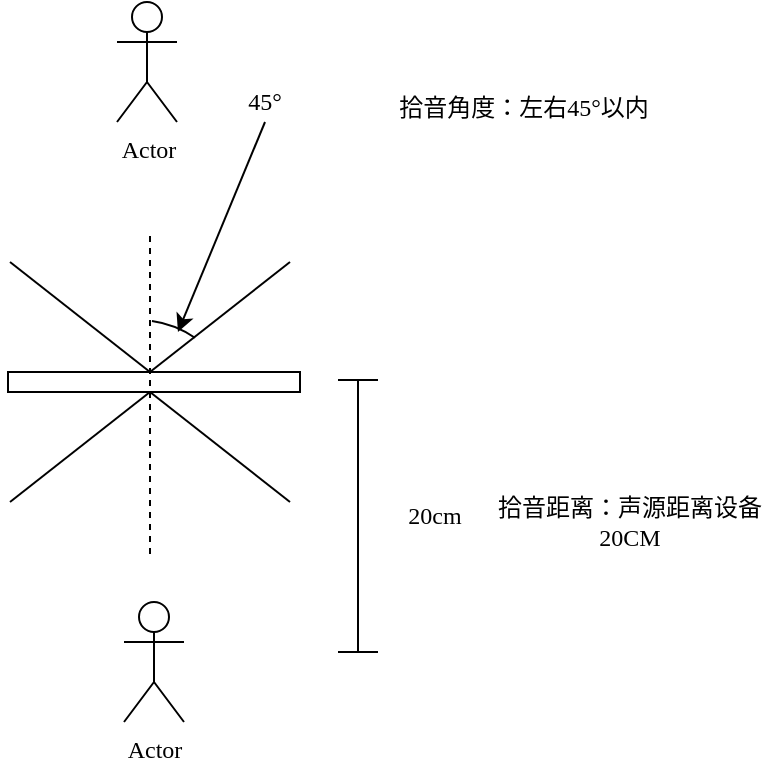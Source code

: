 <mxfile version="24.9.0" pages="6">
  <diagram name="第 1 页" id="-Ex-bv__NY5-L_4m72vB">
    <mxGraphModel dx="1434" dy="792" grid="1" gridSize="10" guides="1" tooltips="1" connect="1" arrows="1" fold="1" page="1" pageScale="1" pageWidth="827" pageHeight="1169" math="0" shadow="0">
      <root>
        <mxCell id="0" />
        <mxCell id="1" parent="0" />
        <mxCell id="li_xshxgts1lUiiYM2_Y-1" value="" style="rounded=0;whiteSpace=wrap;html=1;" parent="1" vertex="1">
          <mxGeometry x="329" y="335" width="146" height="10" as="geometry" />
        </mxCell>
        <mxCell id="li_xshxgts1lUiiYM2_Y-2" value="" style="endArrow=none;html=1;" parent="1" edge="1">
          <mxGeometry width="50" height="50" relative="1" as="geometry">
            <mxPoint x="400" y="335" as="sourcePoint" />
            <mxPoint x="470" y="280" as="targetPoint" />
          </mxGeometry>
        </mxCell>
        <mxCell id="li_xshxgts1lUiiYM2_Y-3" value="" style="endArrow=none;html=1;" parent="1" edge="1">
          <mxGeometry width="50" height="50" relative="1" as="geometry">
            <mxPoint x="400" y="335" as="sourcePoint" />
            <mxPoint x="330" y="280" as="targetPoint" />
          </mxGeometry>
        </mxCell>
        <mxCell id="li_xshxgts1lUiiYM2_Y-4" value="" style="endArrow=none;dashed=1;html=1;" parent="1" edge="1">
          <mxGeometry width="50" height="50" relative="1" as="geometry">
            <mxPoint x="400" y="426" as="sourcePoint" />
            <mxPoint x="400" y="266" as="targetPoint" />
          </mxGeometry>
        </mxCell>
        <mxCell id="li_xshxgts1lUiiYM2_Y-5" value="" style="endArrow=none;html=1;" parent="1" edge="1">
          <mxGeometry width="50" height="50" relative="1" as="geometry">
            <mxPoint x="400" y="345" as="sourcePoint" />
            <mxPoint x="470" y="400" as="targetPoint" />
          </mxGeometry>
        </mxCell>
        <mxCell id="li_xshxgts1lUiiYM2_Y-6" value="" style="endArrow=none;html=1;" parent="1" edge="1">
          <mxGeometry width="50" height="50" relative="1" as="geometry">
            <mxPoint x="400" y="345" as="sourcePoint" />
            <mxPoint x="330" y="400" as="targetPoint" />
          </mxGeometry>
        </mxCell>
        <mxCell id="li_xshxgts1lUiiYM2_Y-7" style="edgeStyle=none;rounded=0;orthogonalLoop=1;jettySize=auto;html=1;exitX=0.5;exitY=1;exitDx=0;exitDy=0;entryX=0.019;entryY=0.547;entryDx=0;entryDy=0;entryPerimeter=0;" parent="1" source="li_xshxgts1lUiiYM2_Y-8" target="li_xshxgts1lUiiYM2_Y-9" edge="1">
          <mxGeometry relative="1" as="geometry" />
        </mxCell>
        <mxCell id="li_xshxgts1lUiiYM2_Y-8" value="&lt;font face=&quot;阿里巴巴普惠体&quot;&gt;45°&lt;/font&gt;" style="text;html=1;strokeColor=none;fillColor=none;align=center;verticalAlign=middle;whiteSpace=wrap;rounded=0;" parent="1" vertex="1">
          <mxGeometry x="435" y="190" width="45" height="20" as="geometry" />
        </mxCell>
        <mxCell id="li_xshxgts1lUiiYM2_Y-9" value="" style="verticalLabelPosition=bottom;verticalAlign=top;html=1;shape=mxgraph.basic.arc;startAngle=0.689;endAngle=0.763;rotation=120;" parent="1" vertex="1">
          <mxGeometry x="344" y="309" width="100" height="100" as="geometry" />
        </mxCell>
        <mxCell id="li_xshxgts1lUiiYM2_Y-10" value="拾音角度：左右45°以内" style="text;html=1;strokeColor=none;fillColor=none;align=center;verticalAlign=middle;whiteSpace=wrap;rounded=0;fontFamily=阿里巴巴普惠体;" parent="1" vertex="1">
          <mxGeometry x="512" y="153" width="150" height="100" as="geometry" />
        </mxCell>
        <mxCell id="li_xshxgts1lUiiYM2_Y-11" value="" style="shape=crossbar;whiteSpace=wrap;html=1;rounded=1;fontFamily=阿里巴巴普惠体;rotation=90;" parent="1" vertex="1">
          <mxGeometry x="436" y="397" width="136" height="20" as="geometry" />
        </mxCell>
        <mxCell id="li_xshxgts1lUiiYM2_Y-12" value="Actor" style="shape=umlActor;verticalLabelPosition=bottom;verticalAlign=top;html=1;outlineConnect=0;fontFamily=阿里巴巴普惠体;" parent="1" vertex="1">
          <mxGeometry x="387" y="450" width="30" height="60" as="geometry" />
        </mxCell>
        <mxCell id="li_xshxgts1lUiiYM2_Y-13" value="&lt;font face=&quot;阿里巴巴普惠体&quot;&gt;20cm&lt;/font&gt;" style="text;html=1;strokeColor=none;fillColor=none;align=center;verticalAlign=middle;whiteSpace=wrap;rounded=0;" parent="1" vertex="1">
          <mxGeometry x="520" y="397" width="45" height="20" as="geometry" />
        </mxCell>
        <mxCell id="li_xshxgts1lUiiYM2_Y-14" value="拾音距离：声源距离设备20CM" style="text;html=1;strokeColor=none;fillColor=none;align=center;verticalAlign=middle;whiteSpace=wrap;rounded=0;fontFamily=阿里巴巴普惠体;" parent="1" vertex="1">
          <mxGeometry x="565" y="360" width="150" height="100" as="geometry" />
        </mxCell>
        <mxCell id="li_xshxgts1lUiiYM2_Y-15" value="Actor" style="shape=umlActor;verticalLabelPosition=bottom;verticalAlign=top;html=1;outlineConnect=0;fontFamily=阿里巴巴普惠体;" parent="1" vertex="1">
          <mxGeometry x="383.5" y="150" width="30" height="60" as="geometry" />
        </mxCell>
      </root>
    </mxGraphModel>
  </diagram>
  <diagram name="第 2 页" id="7O8I8uAV7FdAI0g3vPqw">
    <mxGraphModel dx="1420" dy="830" grid="0" gridSize="10" guides="1" tooltips="1" connect="1" arrows="1" fold="1" page="1" pageScale="1" pageWidth="827" pageHeight="1169" math="0" shadow="0">
      <root>
        <mxCell id="dIxO3gTB5N52apyUr7lA-0" />
        <mxCell id="dIxO3gTB5N52apyUr7lA-1" parent="dIxO3gTB5N52apyUr7lA-0" />
        <mxCell id="BYpamrehWQWMwG-a8YBX-0" value="" style="rounded=0;whiteSpace=wrap;html=1;" parent="dIxO3gTB5N52apyUr7lA-1" vertex="1">
          <mxGeometry x="329" y="335" width="146" height="10" as="geometry" />
        </mxCell>
        <mxCell id="BYpamrehWQWMwG-a8YBX-1" value="" style="endArrow=none;html=1;" parent="dIxO3gTB5N52apyUr7lA-1" edge="1">
          <mxGeometry width="50" height="50" relative="1" as="geometry">
            <mxPoint x="400" y="335" as="sourcePoint" />
            <mxPoint x="470" y="280" as="targetPoint" />
          </mxGeometry>
        </mxCell>
        <mxCell id="BYpamrehWQWMwG-a8YBX-2" value="" style="endArrow=none;html=1;" parent="dIxO3gTB5N52apyUr7lA-1" edge="1">
          <mxGeometry width="50" height="50" relative="1" as="geometry">
            <mxPoint x="400" y="335" as="sourcePoint" />
            <mxPoint x="330" y="280" as="targetPoint" />
          </mxGeometry>
        </mxCell>
        <mxCell id="BYpamrehWQWMwG-a8YBX-3" value="" style="endArrow=none;dashed=1;html=1;" parent="dIxO3gTB5N52apyUr7lA-1" edge="1">
          <mxGeometry width="50" height="50" relative="1" as="geometry">
            <mxPoint x="400" y="426" as="sourcePoint" />
            <mxPoint x="400" y="266" as="targetPoint" />
          </mxGeometry>
        </mxCell>
        <mxCell id="BYpamrehWQWMwG-a8YBX-4" value="" style="endArrow=none;html=1;" parent="dIxO3gTB5N52apyUr7lA-1" edge="1">
          <mxGeometry width="50" height="50" relative="1" as="geometry">
            <mxPoint x="400" y="345" as="sourcePoint" />
            <mxPoint x="470" y="400" as="targetPoint" />
          </mxGeometry>
        </mxCell>
        <mxCell id="BYpamrehWQWMwG-a8YBX-5" value="" style="endArrow=none;html=1;" parent="dIxO3gTB5N52apyUr7lA-1" edge="1">
          <mxGeometry width="50" height="50" relative="1" as="geometry">
            <mxPoint x="400" y="345" as="sourcePoint" />
            <mxPoint x="330" y="400" as="targetPoint" />
          </mxGeometry>
        </mxCell>
        <mxCell id="BYpamrehWQWMwG-a8YBX-6" style="edgeStyle=none;rounded=0;orthogonalLoop=1;jettySize=auto;html=1;exitX=0.5;exitY=1;exitDx=0;exitDy=0;entryX=0.019;entryY=0.547;entryDx=0;entryDy=0;entryPerimeter=0;" parent="dIxO3gTB5N52apyUr7lA-1" source="BYpamrehWQWMwG-a8YBX-7" target="BYpamrehWQWMwG-a8YBX-8" edge="1">
          <mxGeometry relative="1" as="geometry" />
        </mxCell>
        <mxCell id="BYpamrehWQWMwG-a8YBX-7" value="&lt;font face=&quot;阿里巴巴普惠体&quot;&gt;45°&lt;/font&gt;" style="text;html=1;strokeColor=none;fillColor=none;align=center;verticalAlign=middle;whiteSpace=wrap;rounded=0;" parent="dIxO3gTB5N52apyUr7lA-1" vertex="1">
          <mxGeometry x="435" y="190" width="45" height="20" as="geometry" />
        </mxCell>
        <mxCell id="BYpamrehWQWMwG-a8YBX-8" value="" style="verticalLabelPosition=bottom;verticalAlign=top;html=1;shape=mxgraph.basic.arc;startAngle=0.689;endAngle=0.763;rotation=120;" parent="dIxO3gTB5N52apyUr7lA-1" vertex="1">
          <mxGeometry x="344" y="309" width="100" height="100" as="geometry" />
        </mxCell>
        <mxCell id="BYpamrehWQWMwG-a8YBX-9" value="拾音角度：左右45°以内" style="text;html=1;strokeColor=none;fillColor=none;align=center;verticalAlign=middle;whiteSpace=wrap;rounded=0;fontFamily=阿里巴巴普惠体;" parent="dIxO3gTB5N52apyUr7lA-1" vertex="1">
          <mxGeometry x="500" y="160" width="150" height="100" as="geometry" />
        </mxCell>
        <mxCell id="BYpamrehWQWMwG-a8YBX-10" value="" style="shape=crossbar;whiteSpace=wrap;html=1;rounded=1;fontFamily=阿里巴巴普惠体;rotation=90;" parent="dIxO3gTB5N52apyUr7lA-1" vertex="1">
          <mxGeometry x="436" y="397" width="136" height="20" as="geometry" />
        </mxCell>
        <mxCell id="BYpamrehWQWMwG-a8YBX-11" value="Actor" style="shape=umlActor;verticalLabelPosition=bottom;verticalAlign=top;html=1;outlineConnect=0;fontFamily=阿里巴巴普惠体;" parent="dIxO3gTB5N52apyUr7lA-1" vertex="1">
          <mxGeometry x="387" y="450" width="30" height="60" as="geometry" />
        </mxCell>
        <mxCell id="BYpamrehWQWMwG-a8YBX-12" value="&lt;font face=&quot;阿里巴巴普惠体&quot;&gt;70cm&lt;/font&gt;" style="text;html=1;strokeColor=none;fillColor=none;align=center;verticalAlign=middle;whiteSpace=wrap;rounded=0;" parent="dIxO3gTB5N52apyUr7lA-1" vertex="1">
          <mxGeometry x="520" y="397" width="45" height="20" as="geometry" />
        </mxCell>
        <mxCell id="BYpamrehWQWMwG-a8YBX-13" value="拾音距离：声源距离设备70CM以内" style="text;html=1;strokeColor=none;fillColor=none;align=center;verticalAlign=middle;whiteSpace=wrap;rounded=0;fontFamily=阿里巴巴普惠体;" parent="dIxO3gTB5N52apyUr7lA-1" vertex="1">
          <mxGeometry x="565" y="360" width="150" height="100" as="geometry" />
        </mxCell>
        <mxCell id="BYpamrehWQWMwG-a8YBX-14" value="Actor" style="shape=umlActor;verticalLabelPosition=bottom;verticalAlign=top;html=1;outlineConnect=0;fontFamily=阿里巴巴普惠体;" parent="dIxO3gTB5N52apyUr7lA-1" vertex="1">
          <mxGeometry x="383.5" y="150" width="30" height="60" as="geometry" />
        </mxCell>
      </root>
    </mxGraphModel>
  </diagram>
  <diagram name="第 3 页" id="8A3xG2muw8K8OOfOU4RO">
    <mxGraphModel dx="1420" dy="830" grid="1" gridSize="10" guides="1" tooltips="1" connect="1" arrows="1" fold="1" page="1" pageScale="1" pageWidth="827" pageHeight="1169" math="0" shadow="0">
      <root>
        <mxCell id="9uN9b2mZpLI1ILA12XIP-0" />
        <mxCell id="9uN9b2mZpLI1ILA12XIP-1" parent="9uN9b2mZpLI1ILA12XIP-0" />
        <mxCell id="LkZmNu9JuCH83Toxa7I_-0" value="" style="rounded=0;whiteSpace=wrap;html=1;fontStyle=1" parent="9uN9b2mZpLI1ILA12XIP-1" vertex="1">
          <mxGeometry x="380" y="335" width="40" height="35" as="geometry" />
        </mxCell>
        <mxCell id="LkZmNu9JuCH83Toxa7I_-1" value="" style="endArrow=none;html=1;" parent="9uN9b2mZpLI1ILA12XIP-1" edge="1">
          <mxGeometry width="50" height="50" relative="1" as="geometry">
            <mxPoint x="400" y="335" as="sourcePoint" />
            <mxPoint x="470" y="280" as="targetPoint" />
          </mxGeometry>
        </mxCell>
        <mxCell id="LkZmNu9JuCH83Toxa7I_-2" value="" style="endArrow=none;html=1;" parent="9uN9b2mZpLI1ILA12XIP-1" edge="1">
          <mxGeometry width="50" height="50" relative="1" as="geometry">
            <mxPoint x="400" y="335" as="sourcePoint" />
            <mxPoint x="330" y="280" as="targetPoint" />
          </mxGeometry>
        </mxCell>
        <mxCell id="LkZmNu9JuCH83Toxa7I_-3" value="" style="endArrow=none;dashed=1;html=1;" parent="9uN9b2mZpLI1ILA12XIP-1" edge="1">
          <mxGeometry width="50" height="50" relative="1" as="geometry">
            <mxPoint x="400" y="426" as="sourcePoint" />
            <mxPoint x="400" y="266" as="targetPoint" />
          </mxGeometry>
        </mxCell>
        <mxCell id="LkZmNu9JuCH83Toxa7I_-4" value="" style="endArrow=none;html=1;" parent="9uN9b2mZpLI1ILA12XIP-1" edge="1">
          <mxGeometry width="50" height="50" relative="1" as="geometry">
            <mxPoint x="400" y="372" as="sourcePoint" />
            <mxPoint x="470" y="427" as="targetPoint" />
          </mxGeometry>
        </mxCell>
        <mxCell id="LkZmNu9JuCH83Toxa7I_-5" value="" style="endArrow=none;html=1;" parent="9uN9b2mZpLI1ILA12XIP-1" edge="1">
          <mxGeometry width="50" height="50" relative="1" as="geometry">
            <mxPoint x="400" y="372" as="sourcePoint" />
            <mxPoint x="330" y="427" as="targetPoint" />
          </mxGeometry>
        </mxCell>
        <mxCell id="LkZmNu9JuCH83Toxa7I_-6" style="edgeStyle=none;rounded=0;orthogonalLoop=1;jettySize=auto;html=1;exitX=0.5;exitY=1;exitDx=0;exitDy=0;entryX=0.019;entryY=0.547;entryDx=0;entryDy=0;entryPerimeter=0;" parent="9uN9b2mZpLI1ILA12XIP-1" source="LkZmNu9JuCH83Toxa7I_-7" target="LkZmNu9JuCH83Toxa7I_-8" edge="1">
          <mxGeometry relative="1" as="geometry" />
        </mxCell>
        <mxCell id="LkZmNu9JuCH83Toxa7I_-7" value="&lt;font face=&quot;阿里巴巴普惠体&quot;&gt;30°&lt;/font&gt;" style="text;html=1;strokeColor=none;fillColor=none;align=center;verticalAlign=middle;whiteSpace=wrap;rounded=0;" parent="9uN9b2mZpLI1ILA12XIP-1" vertex="1">
          <mxGeometry x="435" y="190" width="45" height="20" as="geometry" />
        </mxCell>
        <mxCell id="LkZmNu9JuCH83Toxa7I_-8" value="" style="verticalLabelPosition=bottom;verticalAlign=top;html=1;shape=mxgraph.basic.arc;startAngle=0.689;endAngle=0.763;rotation=120;" parent="9uN9b2mZpLI1ILA12XIP-1" vertex="1">
          <mxGeometry x="344" y="309" width="100" height="100" as="geometry" />
        </mxCell>
        <mxCell id="LkZmNu9JuCH83Toxa7I_-9" value="拾音角度：左右各30°" style="text;html=1;strokeColor=none;fillColor=none;align=center;verticalAlign=middle;whiteSpace=wrap;rounded=0;fontFamily=阿里巴巴普惠体;" parent="9uN9b2mZpLI1ILA12XIP-1" vertex="1">
          <mxGeometry x="500" y="160" width="150" height="100" as="geometry" />
        </mxCell>
        <mxCell id="LkZmNu9JuCH83Toxa7I_-11" value="Actor" style="shape=umlActor;verticalLabelPosition=bottom;verticalAlign=top;html=1;outlineConnect=0;fontFamily=阿里巴巴普惠体;" parent="9uN9b2mZpLI1ILA12XIP-1" vertex="1">
          <mxGeometry x="387" y="450" width="30" height="60" as="geometry" />
        </mxCell>
        <mxCell id="LkZmNu9JuCH83Toxa7I_-14" value="Actor" style="shape=umlActor;verticalLabelPosition=bottom;verticalAlign=top;html=1;outlineConnect=0;fontFamily=阿里巴巴普惠体;" parent="9uN9b2mZpLI1ILA12XIP-1" vertex="1">
          <mxGeometry x="383.5" y="150" width="30" height="60" as="geometry" />
        </mxCell>
        <mxCell id="LkZmNu9JuCH83Toxa7I_-16" value="R" style="text;html=1;strokeColor=none;fillColor=none;align=center;verticalAlign=middle;whiteSpace=wrap;rounded=0;fontStyle=1" parent="9uN9b2mZpLI1ILA12XIP-1" vertex="1">
          <mxGeometry x="379.5" y="334" width="40" height="20" as="geometry" />
        </mxCell>
        <mxCell id="LkZmNu9JuCH83Toxa7I_-17" value="L" style="text;html=1;strokeColor=none;fillColor=none;align=center;verticalAlign=middle;whiteSpace=wrap;rounded=0;fontStyle=1" parent="9uN9b2mZpLI1ILA12XIP-1" vertex="1">
          <mxGeometry x="379.5" y="352" width="40" height="20" as="geometry" />
        </mxCell>
      </root>
    </mxGraphModel>
  </diagram>
  <diagram name="第 4 页" id="dyePN7J-qN95UPFZtqoS">
    <mxGraphModel dx="1420" dy="830" grid="1" gridSize="10" guides="1" tooltips="1" connect="1" arrows="1" fold="1" page="1" pageScale="1" pageWidth="827" pageHeight="1169" math="0" shadow="0">
      <root>
        <mxCell id="0" />
        <mxCell id="1" parent="0" />
        <mxCell id="8u1Rc9YAN0p-Y1HM_TJH-1" value="" style="rounded=0;whiteSpace=wrap;html=1;fontStyle=1;fontFamily=阿里巴巴普惠体 3.0;" vertex="1" parent="1">
          <mxGeometry x="380" y="335" width="131.43" height="115" as="geometry" />
        </mxCell>
        <mxCell id="8u1Rc9YAN0p-Y1HM_TJH-13" value="L" style="text;html=1;strokeColor=none;fillColor=none;align=center;verticalAlign=middle;whiteSpace=wrap;rounded=0;fontStyle=1;fontSize=18;fontFamily=阿里巴巴普惠体 3.0;" vertex="1" parent="1">
          <mxGeometry x="380" y="382.5" width="40" height="20" as="geometry" />
        </mxCell>
        <mxCell id="8u1Rc9YAN0p-Y1HM_TJH-14" value="R" style="text;html=1;strokeColor=none;fillColor=none;align=center;verticalAlign=middle;whiteSpace=wrap;rounded=0;fontStyle=1;fontSize=17;fontFamily=阿里巴巴普惠体 3.0;" vertex="1" parent="1">
          <mxGeometry x="471.43" y="382.5" width="40" height="20" as="geometry" />
        </mxCell>
        <mxCell id="8u1Rc9YAN0p-Y1HM_TJH-15" value="" style="endArrow=none;html=1;rounded=0;dashed=1;fontFamily=阿里巴巴普惠体 3.0;" edge="1" parent="1">
          <mxGeometry width="50" height="50" relative="1" as="geometry">
            <mxPoint x="260" y="392" as="sourcePoint" />
            <mxPoint x="630" y="392" as="targetPoint" />
          </mxGeometry>
        </mxCell>
        <mxCell id="8u1Rc9YAN0p-Y1HM_TJH-16" value="" style="endArrow=classic;html=1;rounded=0;fontFamily=阿里巴巴普惠体 3.0;entryX=0.5;entryY=0;entryDx=0;entryDy=0;" edge="1" parent="1" target="yCnU64tzfJbP7YnRolW5-3">
          <mxGeometry width="50" height="50" relative="1" as="geometry">
            <mxPoint x="446" y="391" as="sourcePoint" />
            <mxPoint x="286" y="461" as="targetPoint" />
          </mxGeometry>
        </mxCell>
        <mxCell id="8u1Rc9YAN0p-Y1HM_TJH-17" value="" style="endArrow=classic;html=1;rounded=0;fontFamily=阿里巴巴普惠体 3.0;entryX=0.633;entryY=-0.1;entryDx=0;entryDy=0;entryPerimeter=0;" edge="1" parent="1" target="yCnU64tzfJbP7YnRolW5-4">
          <mxGeometry width="50" height="50" relative="1" as="geometry">
            <mxPoint x="448" y="392" as="sourcePoint" />
            <mxPoint x="621" y="450" as="targetPoint" />
          </mxGeometry>
        </mxCell>
        <mxCell id="8u1Rc9YAN0p-Y1HM_TJH-20" value="" style="endArrow=none;html=1;rounded=0;dashed=1;fontFamily=阿里巴巴普惠体 3.0;" edge="1" parent="1">
          <mxGeometry width="50" height="50" relative="1" as="geometry">
            <mxPoint x="330" y="490" as="sourcePoint" />
            <mxPoint x="446" y="393" as="targetPoint" />
          </mxGeometry>
        </mxCell>
        <mxCell id="8u1Rc9YAN0p-Y1HM_TJH-21" value="" style="endArrow=none;html=1;rounded=0;dashed=1;fontFamily=阿里巴巴普惠体 3.0;" edge="1" parent="1">
          <mxGeometry width="50" height="50" relative="1" as="geometry">
            <mxPoint x="590" y="490" as="sourcePoint" />
            <mxPoint x="445" y="392" as="targetPoint" />
          </mxGeometry>
        </mxCell>
        <mxCell id="8u1Rc9YAN0p-Y1HM_TJH-22" value="30°" style="text;html=1;align=center;verticalAlign=middle;whiteSpace=wrap;rounded=0;fontFamily=阿里巴巴普惠体 3.0;fillColor=none;fontColor=#990000;" vertex="1" parent="1">
          <mxGeometry x="510.43" y="396" width="60" height="30" as="geometry" />
        </mxCell>
        <mxCell id="8u1Rc9YAN0p-Y1HM_TJH-23" value="30°" style="text;html=1;align=center;verticalAlign=middle;whiteSpace=wrap;rounded=0;fontFamily=阿里巴巴普惠体 3.0;fillColor=none;fontColor=#990000;" vertex="1" parent="1">
          <mxGeometry x="500.0" y="421" width="60" height="30" as="geometry" />
        </mxCell>
        <mxCell id="8u1Rc9YAN0p-Y1HM_TJH-24" value="30°" style="text;html=1;align=center;verticalAlign=middle;whiteSpace=wrap;rounded=0;fontFamily=阿里巴巴普惠体 3.0;fillColor=none;fontColor=#990000;" vertex="1" parent="1">
          <mxGeometry x="330.0" y="395" width="60" height="30" as="geometry" />
        </mxCell>
        <mxCell id="8u1Rc9YAN0p-Y1HM_TJH-25" value="30°" style="text;html=1;align=center;verticalAlign=middle;whiteSpace=wrap;rounded=0;fontFamily=阿里巴巴普惠体 3.0;fillColor=none;fontColor=#990000;" vertex="1" parent="1">
          <mxGeometry x="339.0" y="424" width="60" height="30" as="geometry" />
        </mxCell>
        <mxCell id="yCnU64tzfJbP7YnRolW5-1" value="Actor" style="shape=umlActor;verticalLabelPosition=bottom;verticalAlign=top;html=1;outlineConnect=0;fontFamily=阿里巴巴普惠体 3.0;" vertex="1" parent="1">
          <mxGeometry x="180" y="470" width="30" height="60" as="geometry" />
        </mxCell>
        <mxCell id="yCnU64tzfJbP7YnRolW5-2" value="Actor" style="shape=umlActor;verticalLabelPosition=bottom;verticalAlign=top;html=1;outlineConnect=0;fontFamily=阿里巴巴普惠体 3.0;" vertex="1" parent="1">
          <mxGeometry x="700" y="454" width="30" height="60" as="geometry" />
        </mxCell>
        <mxCell id="yCnU64tzfJbP7YnRolW5-3" value="30°" style="text;html=1;align=center;verticalAlign=middle;whiteSpace=wrap;rounded=0;fontFamily=阿里巴巴普惠体 3.0;" vertex="1" parent="1">
          <mxGeometry x="251" y="452" width="60" height="30" as="geometry" />
        </mxCell>
        <mxCell id="yCnU64tzfJbP7YnRolW5-4" value="150°" style="text;html=1;align=center;verticalAlign=middle;whiteSpace=wrap;rounded=0;fontFamily=阿里巴巴普惠体 3.0;" vertex="1" parent="1">
          <mxGeometry x="590" y="448" width="60" height="30" as="geometry" />
        </mxCell>
        <mxCell id="yCnU64tzfJbP7YnRolW5-7" value="60°" style="text;html=1;align=center;verticalAlign=middle;whiteSpace=wrap;rounded=0;fontFamily=阿里巴巴普惠体 3.0;" vertex="1" parent="1">
          <mxGeometry x="417.71" y="402.5" width="60" height="30" as="geometry" />
        </mxCell>
      </root>
    </mxGraphModel>
  </diagram>
  <diagram name="第 5 页" id="0X_MJJCPYJnXeCYibDyh">
    <mxGraphModel dx="1420" dy="830" grid="1" gridSize="10" guides="1" tooltips="1" connect="1" arrows="1" fold="1" page="1" pageScale="1" pageWidth="827" pageHeight="1169" math="0" shadow="0">
      <root>
        <mxCell id="0" />
        <mxCell id="1" parent="0" />
        <mxCell id="EOAmjCP3Ii0FNGgtreoS-45" value="" style="rounded=0;whiteSpace=wrap;html=1;dashed=1;" vertex="1" parent="1">
          <mxGeometry x="314" y="780" width="266" height="570" as="geometry" />
        </mxCell>
        <mxCell id="EOAmjCP3Ii0FNGgtreoS-1" value="开始" style="strokeWidth=2;html=1;shape=mxgraph.flowchart.terminator;whiteSpace=wrap;fontFamily=阿里巴巴普惠体 3.0;fontSize=14;" vertex="1" parent="1">
          <mxGeometry x="314" y="100" width="100" height="60" as="geometry" />
        </mxCell>
        <mxCell id="EOAmjCP3Ii0FNGgtreoS-5" style="edgeStyle=orthogonalEdgeStyle;rounded=0;orthogonalLoop=1;jettySize=auto;html=1;exitX=0.5;exitY=1;exitDx=0;exitDy=0;exitPerimeter=0;entryX=0.5;entryY=0;entryDx=0;entryDy=0;fontSize=14;fontFamily=阿里巴巴普惠体 3.0;" edge="1" parent="1" source="EOAmjCP3Ii0FNGgtreoS-2" target="EOAmjCP3Ii0FNGgtreoS-4">
          <mxGeometry relative="1" as="geometry" />
        </mxCell>
        <mxCell id="EOAmjCP3Ii0FNGgtreoS-7" value="是" style="edgeLabel;html=1;align=center;verticalAlign=middle;resizable=0;points=[];fontSize=14;fontFamily=阿里巴巴普惠体 3.0;" vertex="1" connectable="0" parent="EOAmjCP3Ii0FNGgtreoS-5">
          <mxGeometry x="-0.04" y="3" relative="1" as="geometry">
            <mxPoint as="offset" />
          </mxGeometry>
        </mxCell>
        <mxCell id="EOAmjCP3Ii0FNGgtreoS-9" style="edgeStyle=orthogonalEdgeStyle;rounded=0;orthogonalLoop=1;jettySize=auto;html=1;exitX=1;exitY=0.5;exitDx=0;exitDy=0;exitPerimeter=0;entryX=0.5;entryY=0;entryDx=0;entryDy=0;fontSize=14;fontFamily=阿里巴巴普惠体 3.0;" edge="1" parent="1" source="EOAmjCP3Ii0FNGgtreoS-2" target="EOAmjCP3Ii0FNGgtreoS-8">
          <mxGeometry relative="1" as="geometry" />
        </mxCell>
        <mxCell id="EOAmjCP3Ii0FNGgtreoS-10" value="否" style="edgeLabel;html=1;align=center;verticalAlign=middle;resizable=0;points=[];fontSize=14;fontFamily=阿里巴巴普惠体 3.0;" vertex="1" connectable="0" parent="EOAmjCP3Ii0FNGgtreoS-9">
          <mxGeometry x="-0.349" y="5" relative="1" as="geometry">
            <mxPoint as="offset" />
          </mxGeometry>
        </mxCell>
        <mxCell id="EOAmjCP3Ii0FNGgtreoS-2" value="是否对接&lt;div style=&quot;font-size: 14px;&quot;&gt;取叫号&lt;/div&gt;" style="strokeWidth=2;html=1;shape=mxgraph.flowchart.decision;whiteSpace=wrap;fontFamily=阿里巴巴普惠体 3.0;fontSize=14;" vertex="1" parent="1">
          <mxGeometry x="314" y="200" width="100" height="100" as="geometry" />
        </mxCell>
        <mxCell id="EOAmjCP3Ii0FNGgtreoS-23" style="edgeStyle=orthogonalEdgeStyle;rounded=0;orthogonalLoop=1;jettySize=auto;html=1;exitX=0.5;exitY=1;exitDx=0;exitDy=0;" edge="1" parent="1" source="EOAmjCP3Ii0FNGgtreoS-4" target="EOAmjCP3Ii0FNGgtreoS-21">
          <mxGeometry relative="1" as="geometry" />
        </mxCell>
        <mxCell id="EOAmjCP3Ii0FNGgtreoS-4" value="大厅叫号&lt;div style=&quot;font-size: 14px;&quot;&gt;自动开启录音&lt;/div&gt;" style="rounded=0;whiteSpace=wrap;html=1;fontFamily=阿里巴巴普惠体 3.0;fontSize=14;" vertex="1" parent="1">
          <mxGeometry x="304" y="350" width="120" height="60" as="geometry" />
        </mxCell>
        <mxCell id="EOAmjCP3Ii0FNGgtreoS-6" style="edgeStyle=orthogonalEdgeStyle;rounded=0;orthogonalLoop=1;jettySize=auto;html=1;exitX=0.5;exitY=1;exitDx=0;exitDy=0;exitPerimeter=0;entryX=0.5;entryY=0;entryDx=0;entryDy=0;entryPerimeter=0;fontSize=14;fontFamily=阿里巴巴普惠体 3.0;" edge="1" parent="1" source="EOAmjCP3Ii0FNGgtreoS-1" target="EOAmjCP3Ii0FNGgtreoS-2">
          <mxGeometry relative="1" as="geometry" />
        </mxCell>
        <mxCell id="EOAmjCP3Ii0FNGgtreoS-24" style="edgeStyle=orthogonalEdgeStyle;rounded=0;orthogonalLoop=1;jettySize=auto;html=1;exitX=0.5;exitY=1;exitDx=0;exitDy=0;" edge="1" parent="1" source="EOAmjCP3Ii0FNGgtreoS-8" target="EOAmjCP3Ii0FNGgtreoS-22">
          <mxGeometry relative="1" as="geometry" />
        </mxCell>
        <mxCell id="EOAmjCP3Ii0FNGgtreoS-8" value="手动点击&lt;div&gt;开始录音&lt;/div&gt;" style="rounded=0;whiteSpace=wrap;html=1;fontFamily=阿里巴巴普惠体 3.0;fontSize=14;" vertex="1" parent="1">
          <mxGeometry x="460" y="350" width="120" height="60" as="geometry" />
        </mxCell>
        <mxCell id="EOAmjCP3Ii0FNGgtreoS-16" value="业务办理" style="rounded=0;whiteSpace=wrap;html=1;fontSize=14;fontFamily=阿里巴巴普惠体 3.0;fillColor=#f5f5f5;fontColor=#333333;strokeColor=#666666;dashed=1;" vertex="1" parent="1">
          <mxGeometry x="330" y="450" width="230" height="70" as="geometry" />
        </mxCell>
        <mxCell id="EOAmjCP3Ii0FNGgtreoS-43" style="edgeStyle=orthogonalEdgeStyle;rounded=0;orthogonalLoop=1;jettySize=auto;html=1;exitX=0.5;exitY=1;exitDx=0;exitDy=0;entryX=0.5;entryY=0;entryDx=0;entryDy=0;" edge="1" parent="1" source="EOAmjCP3Ii0FNGgtreoS-21" target="EOAmjCP3Ii0FNGgtreoS-25">
          <mxGeometry relative="1" as="geometry" />
        </mxCell>
        <mxCell id="EOAmjCP3Ii0FNGgtreoS-21" value="&lt;div style=&quot;font-size: 14px;&quot;&gt;结束办理&lt;/div&gt;&lt;div style=&quot;font-size: 14px;&quot;&gt;自动结束录音&lt;/div&gt;" style="rounded=0;whiteSpace=wrap;html=1;fontFamily=阿里巴巴普惠体 3.0;fontSize=14;" vertex="1" parent="1">
          <mxGeometry x="304" y="555" width="120" height="60" as="geometry" />
        </mxCell>
        <mxCell id="EOAmjCP3Ii0FNGgtreoS-44" style="edgeStyle=orthogonalEdgeStyle;rounded=0;orthogonalLoop=1;jettySize=auto;html=1;exitX=0.5;exitY=1;exitDx=0;exitDy=0;entryX=0.5;entryY=0;entryDx=0;entryDy=0;" edge="1" parent="1" source="EOAmjCP3Ii0FNGgtreoS-22" target="EOAmjCP3Ii0FNGgtreoS-25">
          <mxGeometry relative="1" as="geometry" />
        </mxCell>
        <mxCell id="EOAmjCP3Ii0FNGgtreoS-22" value="手动点击&lt;div style=&quot;font-size: 14px;&quot;&gt;停止录音&lt;/div&gt;" style="rounded=0;whiteSpace=wrap;html=1;fontFamily=阿里巴巴普惠体 3.0;fontSize=14;" vertex="1" parent="1">
          <mxGeometry x="460" y="555" width="120" height="60" as="geometry" />
        </mxCell>
        <mxCell id="EOAmjCP3Ii0FNGgtreoS-30" style="edgeStyle=orthogonalEdgeStyle;rounded=0;orthogonalLoop=1;jettySize=auto;html=1;exitX=0.5;exitY=1;exitDx=0;exitDy=0;entryX=0.5;entryY=0;entryDx=0;entryDy=0;" edge="1" parent="1" source="EOAmjCP3Ii0FNGgtreoS-25" target="EOAmjCP3Ii0FNGgtreoS-28">
          <mxGeometry relative="1" as="geometry" />
        </mxCell>
        <mxCell id="EOAmjCP3Ii0FNGgtreoS-25" value="&lt;div style=&quot;font-size: 14px;&quot;&gt;&lt;span style=&quot;background-color: initial;&quot;&gt;录音文件&lt;/span&gt;&lt;/div&gt;&lt;div style=&quot;font-size: 14px;&quot;&gt;&lt;span style=&quot;background-color: initial;&quot;&gt;自动上传&lt;/span&gt;&lt;br&gt;&lt;/div&gt;" style="rounded=0;whiteSpace=wrap;html=1;fontFamily=阿里巴巴普惠体 3.0;fontSize=14;" vertex="1" parent="1">
          <mxGeometry x="385" y="700" width="120" height="60" as="geometry" />
        </mxCell>
        <mxCell id="EOAmjCP3Ii0FNGgtreoS-31" style="edgeStyle=orthogonalEdgeStyle;rounded=0;orthogonalLoop=1;jettySize=auto;html=1;exitX=0.5;exitY=1;exitDx=0;exitDy=0;entryX=0.5;entryY=0;entryDx=0;entryDy=0;" edge="1" parent="1" source="EOAmjCP3Ii0FNGgtreoS-28" target="EOAmjCP3Ii0FNGgtreoS-29">
          <mxGeometry relative="1" as="geometry" />
        </mxCell>
        <mxCell id="EOAmjCP3Ii0FNGgtreoS-28" value="&lt;div style=&quot;font-size: 14px;&quot;&gt;&lt;span style=&quot;background-color: initial;&quot;&gt;录音&lt;/span&gt;&lt;span style=&quot;background-color: initial;&quot;&gt;转写&lt;/span&gt;&lt;/div&gt;&lt;div style=&quot;font-size: 14px;&quot;&gt;&lt;span style=&quot;background-color: initial;&quot;&gt;（由阿里云提供）&lt;/span&gt;&lt;/div&gt;" style="rounded=0;whiteSpace=wrap;html=1;fontFamily=阿里巴巴普惠体 3.0;fontSize=14;" vertex="1" parent="1">
          <mxGeometry x="377" y="813" width="135" height="60" as="geometry" />
        </mxCell>
        <mxCell id="EOAmjCP3Ii0FNGgtreoS-33" style="edgeStyle=orthogonalEdgeStyle;rounded=0;orthogonalLoop=1;jettySize=auto;html=1;exitX=0.5;exitY=1;exitDx=0;exitDy=0;entryX=0.5;entryY=0;entryDx=0;entryDy=0;" edge="1" parent="1" source="EOAmjCP3Ii0FNGgtreoS-29" target="EOAmjCP3Ii0FNGgtreoS-32">
          <mxGeometry relative="1" as="geometry" />
        </mxCell>
        <mxCell id="EOAmjCP3Ii0FNGgtreoS-29" value="&lt;div style=&quot;font-size: 14px;&quot;&gt;大模型分析&lt;/div&gt;" style="rounded=0;whiteSpace=wrap;html=1;fontFamily=阿里巴巴普惠体 3.0;fontSize=14;" vertex="1" parent="1">
          <mxGeometry x="385" y="913" width="120" height="60" as="geometry" />
        </mxCell>
        <mxCell id="EOAmjCP3Ii0FNGgtreoS-38" style="edgeStyle=orthogonalEdgeStyle;rounded=0;orthogonalLoop=1;jettySize=auto;html=1;exitX=0.5;exitY=1;exitDx=0;exitDy=0;entryX=0.5;entryY=0;entryDx=0;entryDy=0;" edge="1" parent="1" source="EOAmjCP3Ii0FNGgtreoS-32" target="EOAmjCP3Ii0FNGgtreoS-37">
          <mxGeometry relative="1" as="geometry" />
        </mxCell>
        <mxCell id="EOAmjCP3Ii0FNGgtreoS-32" value="&lt;div style=&quot;font-size: 14px;&quot;&gt;服务用语、服务能力、群众吐槽预警&lt;/div&gt;" style="rounded=0;whiteSpace=wrap;html=1;fontFamily=阿里巴巴普惠体 3.0;fontSize=14;" vertex="1" parent="1">
          <mxGeometry x="385" y="1023" width="120" height="60" as="geometry" />
        </mxCell>
        <mxCell id="EOAmjCP3Ii0FNGgtreoS-34" value="&lt;div style=&quot;font-size: 14px;&quot;&gt;分析报告&lt;/div&gt;" style="rounded=0;whiteSpace=wrap;html=1;fontFamily=阿里巴巴普惠体 3.0;fontSize=14;" vertex="1" parent="1">
          <mxGeometry x="385" y="1253" width="120" height="60" as="geometry" />
        </mxCell>
        <mxCell id="EOAmjCP3Ii0FNGgtreoS-40" style="edgeStyle=orthogonalEdgeStyle;rounded=0;orthogonalLoop=1;jettySize=auto;html=1;exitX=0.5;exitY=1;exitDx=0;exitDy=0;entryX=0.5;entryY=0;entryDx=0;entryDy=0;" edge="1" parent="1" source="EOAmjCP3Ii0FNGgtreoS-37" target="EOAmjCP3Ii0FNGgtreoS-34">
          <mxGeometry relative="1" as="geometry" />
        </mxCell>
        <mxCell id="EOAmjCP3Ii0FNGgtreoS-37" value="&lt;div style=&quot;font-size: 14px;&quot;&gt;核实、标记、处理&lt;/div&gt;" style="rounded=0;whiteSpace=wrap;html=1;fontFamily=阿里巴巴普惠体 3.0;fontSize=14;" vertex="1" parent="1">
          <mxGeometry x="385" y="1133" width="120" height="60" as="geometry" />
        </mxCell>
        <mxCell id="EOAmjCP3Ii0FNGgtreoS-46" value="服务改进分析系统" style="text;html=1;align=center;verticalAlign=middle;whiteSpace=wrap;rounded=0;fontFamily=阿里巴巴普惠体 3.0;fontSize=14;" vertex="1" parent="1">
          <mxGeometry x="318" y="785" width="60" height="30" as="geometry" />
        </mxCell>
        <mxCell id="EOAmjCP3Ii0FNGgtreoS-48" style="edgeStyle=orthogonalEdgeStyle;rounded=0;orthogonalLoop=1;jettySize=auto;html=1;exitX=0;exitY=0.5;exitDx=0;exitDy=0;entryX=1;entryY=0.5;entryDx=0;entryDy=0;" edge="1" parent="1" source="EOAmjCP3Ii0FNGgtreoS-47" target="EOAmjCP3Ii0FNGgtreoS-28">
          <mxGeometry relative="1" as="geometry" />
        </mxCell>
        <mxCell id="EOAmjCP3Ii0FNGgtreoS-47" value="&lt;div style=&quot;font-size: 14px;&quot;&gt;电话录音文件&lt;/div&gt;" style="rounded=0;whiteSpace=wrap;html=1;fontFamily=阿里巴巴普惠体 3.0;fontSize=14;" vertex="1" parent="1">
          <mxGeometry x="700" y="813" width="120" height="60" as="geometry" />
        </mxCell>
        <mxCell id="EOAmjCP3Ii0FNGgtreoS-50" value="" style="shape=curlyBracket;whiteSpace=wrap;html=1;rounded=1;flipH=1;labelPosition=right;verticalLabelPosition=middle;align=left;verticalAlign=middle;" vertex="1" parent="1">
          <mxGeometry x="600" y="360" width="20" height="250" as="geometry" />
        </mxCell>
        <mxCell id="EOAmjCP3Ii0FNGgtreoS-51" value="非小主机版，需要在工作人员电脑需要安装驱动程序" style="text;html=1;align=center;verticalAlign=middle;whiteSpace=wrap;rounded=0;fontSize=14;fontFamily=阿里巴巴普惠体 3.0;" vertex="1" parent="1">
          <mxGeometry x="630" y="460" width="180" height="50" as="geometry" />
        </mxCell>
        <mxCell id="EOAmjCP3Ii0FNGgtreoS-52" value="&lt;span style=&quot;color: rgb(0, 0, 0); font-family: &amp;quot;阿里巴巴普惠体 3.0&amp;quot;; font-size: 14px; font-style: normal; font-variant-ligatures: normal; font-variant-caps: normal; font-weight: 400; letter-spacing: normal; orphans: 2; text-align: center; text-indent: 0px; text-transform: none; widows: 2; word-spacing: 0px; -webkit-text-stroke-width: 0px; white-space: nowrap; background-color: rgb(255, 255, 255); text-decoration-thickness: initial; text-decoration-style: initial; text-decoration-color: initial; display: inline !important; float: none;&quot;&gt;手动上传&lt;/span&gt;&lt;div&gt;&lt;span style=&quot;color: rgb(0, 0, 0); font-family: &amp;quot;阿里巴巴普惠体 3.0&amp;quot;; font-size: 14px; font-style: normal; font-variant-ligatures: normal; font-variant-caps: normal; font-weight: 400; letter-spacing: normal; orphans: 2; text-align: center; text-indent: 0px; text-transform: none; widows: 2; word-spacing: 0px; -webkit-text-stroke-width: 0px; white-space: nowrap; background-color: rgb(255, 255, 255); text-decoration-thickness: initial; text-decoration-style: initial; text-decoration-color: initial; display: inline !important; float: none;&quot;&gt;或接口对接上传&lt;/span&gt;&lt;/div&gt;" style="text;html=1;align=center;verticalAlign=middle;rounded=0;" vertex="1" parent="1">
          <mxGeometry x="580" y="822" width="60" height="30" as="geometry" />
        </mxCell>
        <mxCell id="EOAmjCP3Ii0FNGgtreoS-54" value="1、系统对接取叫号系统时，支持自动化录音和上传系统；&#xa;2、未对接取叫号系统，则需要在工作人员电脑安装录制程序，手动开始、结束录音；&#xa;3、拾音设备支持配套小主机运行，同时，支持安装在工作人员电脑，进行录音和上传；&#xa;4、录音转写需要采购阿里云录音文件识别服务；（互联网接口）&#xa;5、大模型主要基于对话文本进行质检分析；" style="text;whiteSpace=wrap;fontFamily=阿里巴巴普惠体 3.0;fontSize=14;" vertex="1" parent="1">
          <mxGeometry x="230" y="1400" width="580" height="100" as="geometry" />
        </mxCell>
      </root>
    </mxGraphModel>
  </diagram>
  <diagram id="73YPdYhJXg5iNsO_s0PE" name="第 6 页">
    <mxGraphModel dx="1434" dy="792" grid="1" gridSize="10" guides="1" tooltips="1" connect="1" arrows="1" fold="1" page="1" pageScale="1" pageWidth="827" pageHeight="1169" math="0" shadow="0">
      <root>
        <mxCell id="0" />
        <mxCell id="1" parent="0" />
      </root>
    </mxGraphModel>
  </diagram>
</mxfile>
